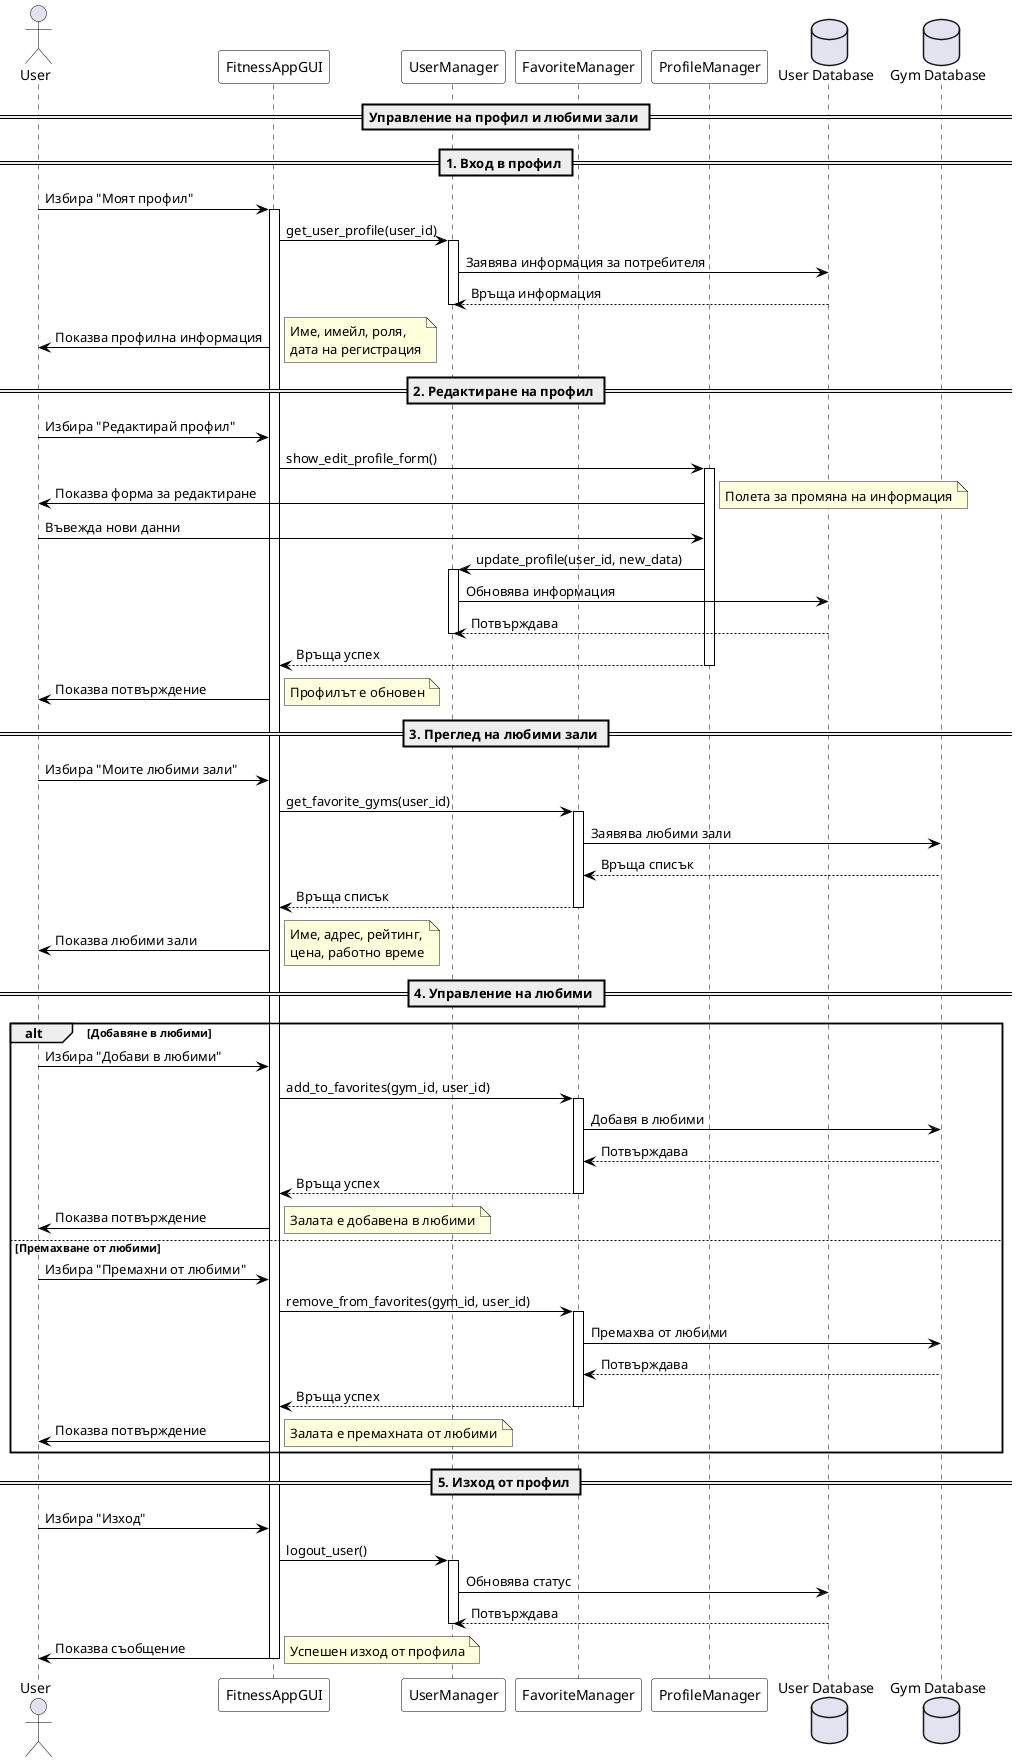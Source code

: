 @startuml Profile and Favorites Sequence Diagram

' Стилове
skinparam sequence {
  ArrowColor Black
  ActorBorderColor Black
  LifeLineBorderColor Black
  ParticipantBorderColor Black
  ParticipantBackgroundColor White
}

' Участници
actor User
participant "FitnessAppGUI" as GUI
participant "UserManager" as UM
participant "FavoriteManager" as FM
participant "ProfileManager" as PM
database "User Database" as UDB
database "Gym Database" as GDB

' Сценарий
== Управление на профил и любими зали ==

== 1. Вход в профил ==
User -> GUI: Избира "Моят профил"
activate GUI

GUI -> UM: get_user_profile(user_id)
activate UM
UM -> UDB: Заявява информация за потребителя
UDB --> UM: Връща информация
deactivate UM

GUI -> User: Показва профилна информация
note right: Име, имейл, роля,\nдата на регистрация

== 2. Редактиране на профил ==
User -> GUI: Избира "Редактирай профил"
GUI -> PM: show_edit_profile_form()
activate PM

PM -> User: Показва форма за редактиране
note right: Полета за промяна на информация

User -> PM: Въвежда нови данни
PM -> UM: update_profile(user_id, new_data)
activate UM

UM -> UDB: Обновява информация
UDB --> UM: Потвърждава
deactivate UM

PM --> GUI: Връща успех
deactivate PM

GUI -> User: Показва потвърждение
note right: Профилът е обновен

== 3. Преглед на любими зали ==
User -> GUI: Избира "Моите любими зали"
GUI -> FM: get_favorite_gyms(user_id)
activate FM

FM -> GDB: Заявява любими зали
GDB --> FM: Връща списък

FM --> GUI: Връща списък
deactivate FM

GUI -> User: Показва любими зали
note right: Име, адрес, рейтинг,\nцена, работно време

== 4. Управление на любими ==
alt Добавяне в любими
    User -> GUI: Избира "Добави в любими"
    GUI -> FM: add_to_favorites(gym_id, user_id)
    activate FM
    
    FM -> GDB: Добавя в любими
    GDB --> FM: Потвърждава
    
    FM --> GUI: Връща успех
    deactivate FM
    
    GUI -> User: Показва потвърждение
    note right: Залата е добавена в любими
else Премахване от любими
    User -> GUI: Избира "Премахни от любими"
    GUI -> FM: remove_from_favorites(gym_id, user_id)
    activate FM
    
    FM -> GDB: Премахва от любими
    GDB --> FM: Потвърждава
    
    FM --> GUI: Връща успех
    deactivate FM
    
    GUI -> User: Показва потвърждение
    note right: Залата е премахната от любими
end

== 5. Изход от профил ==
User -> GUI: Избира "Изход"
GUI -> UM: logout_user()
activate UM
UM -> UDB: Обновява статус
UDB --> UM: Потвърждава
deactivate UM

GUI -> User: Показва съобщение
note right: Успешен изход от профила

deactivate GUI

@enduml 